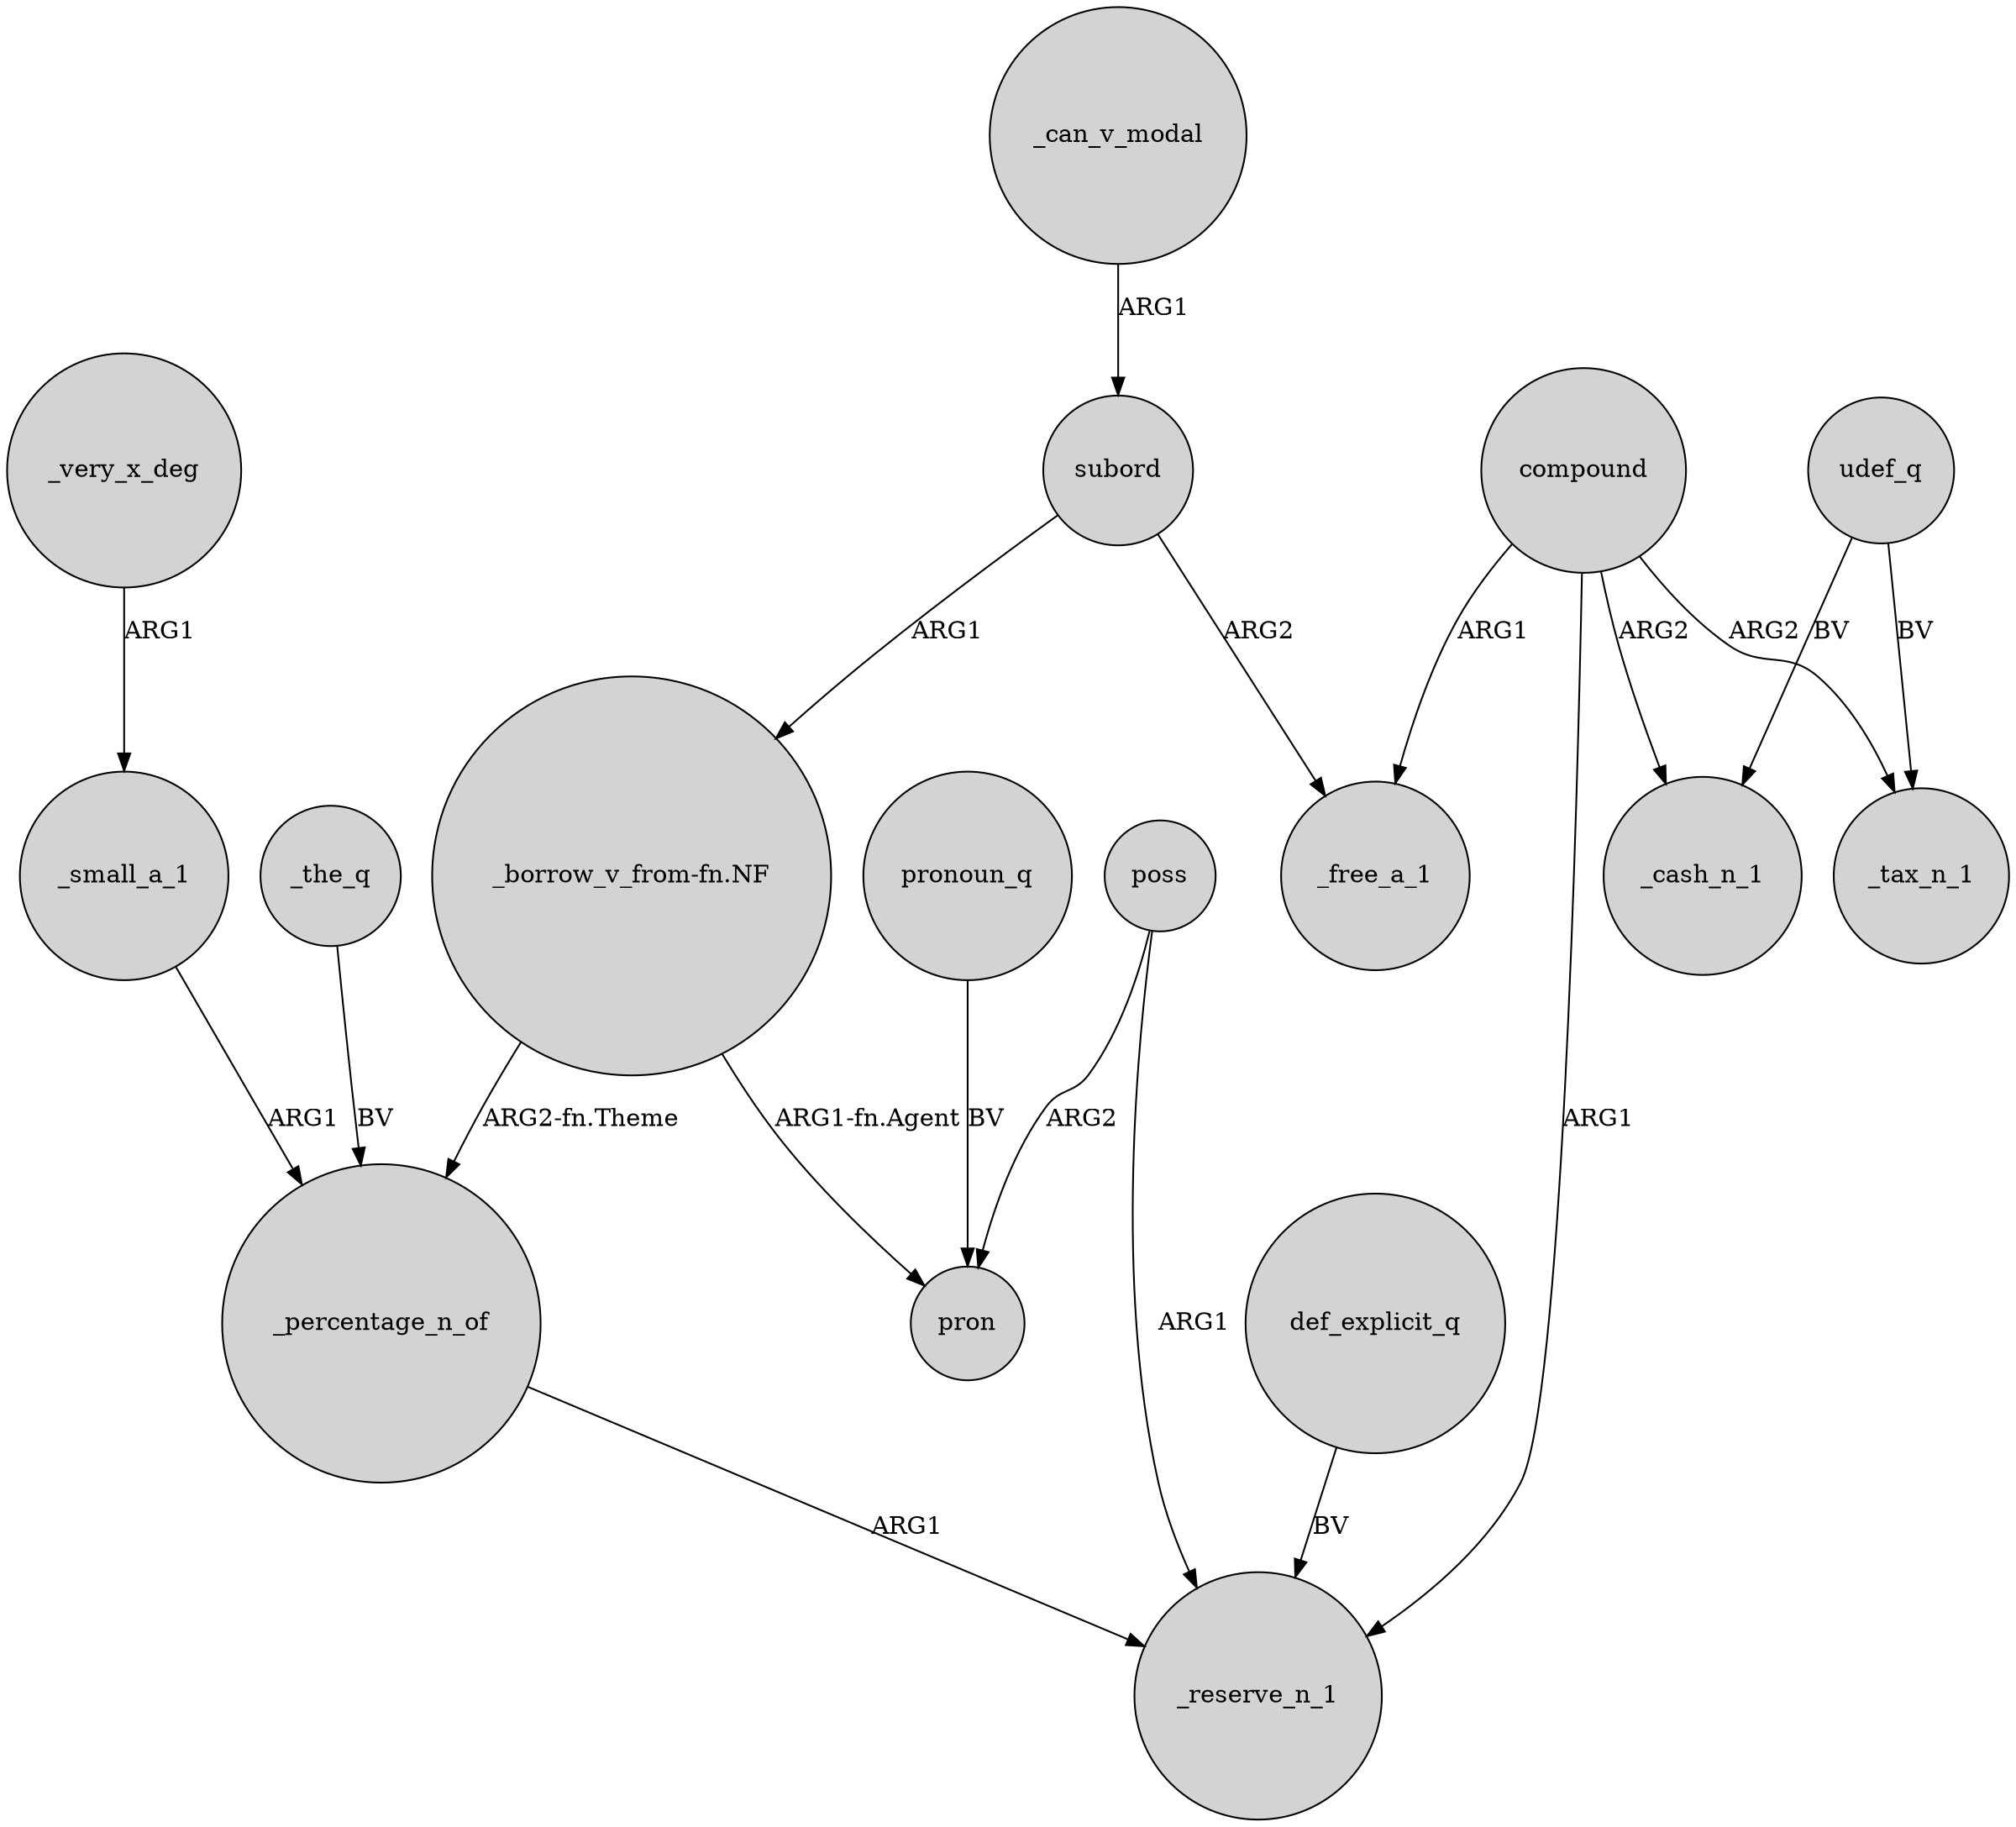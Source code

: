 digraph {
	node [shape=circle style=filled]
	_small_a_1 -> _percentage_n_of [label=ARG1]
	"_borrow_v_from-fn.NF" -> _percentage_n_of [label="ARG2-fn.Theme"]
	poss -> pron [label=ARG2]
	compound -> _free_a_1 [label=ARG1]
	udef_q -> _cash_n_1 [label=BV]
	subord -> _free_a_1 [label=ARG2]
	_the_q -> _percentage_n_of [label=BV]
	_very_x_deg -> _small_a_1 [label=ARG1]
	_percentage_n_of -> _reserve_n_1 [label=ARG1]
	udef_q -> _tax_n_1 [label=BV]
	pronoun_q -> pron [label=BV]
	compound -> _reserve_n_1 [label=ARG1]
	subord -> "_borrow_v_from-fn.NF" [label=ARG1]
	"_borrow_v_from-fn.NF" -> pron [label="ARG1-fn.Agent"]
	poss -> _reserve_n_1 [label=ARG1]
	compound -> _cash_n_1 [label=ARG2]
	compound -> _tax_n_1 [label=ARG2]
	_can_v_modal -> subord [label=ARG1]
	def_explicit_q -> _reserve_n_1 [label=BV]
}

